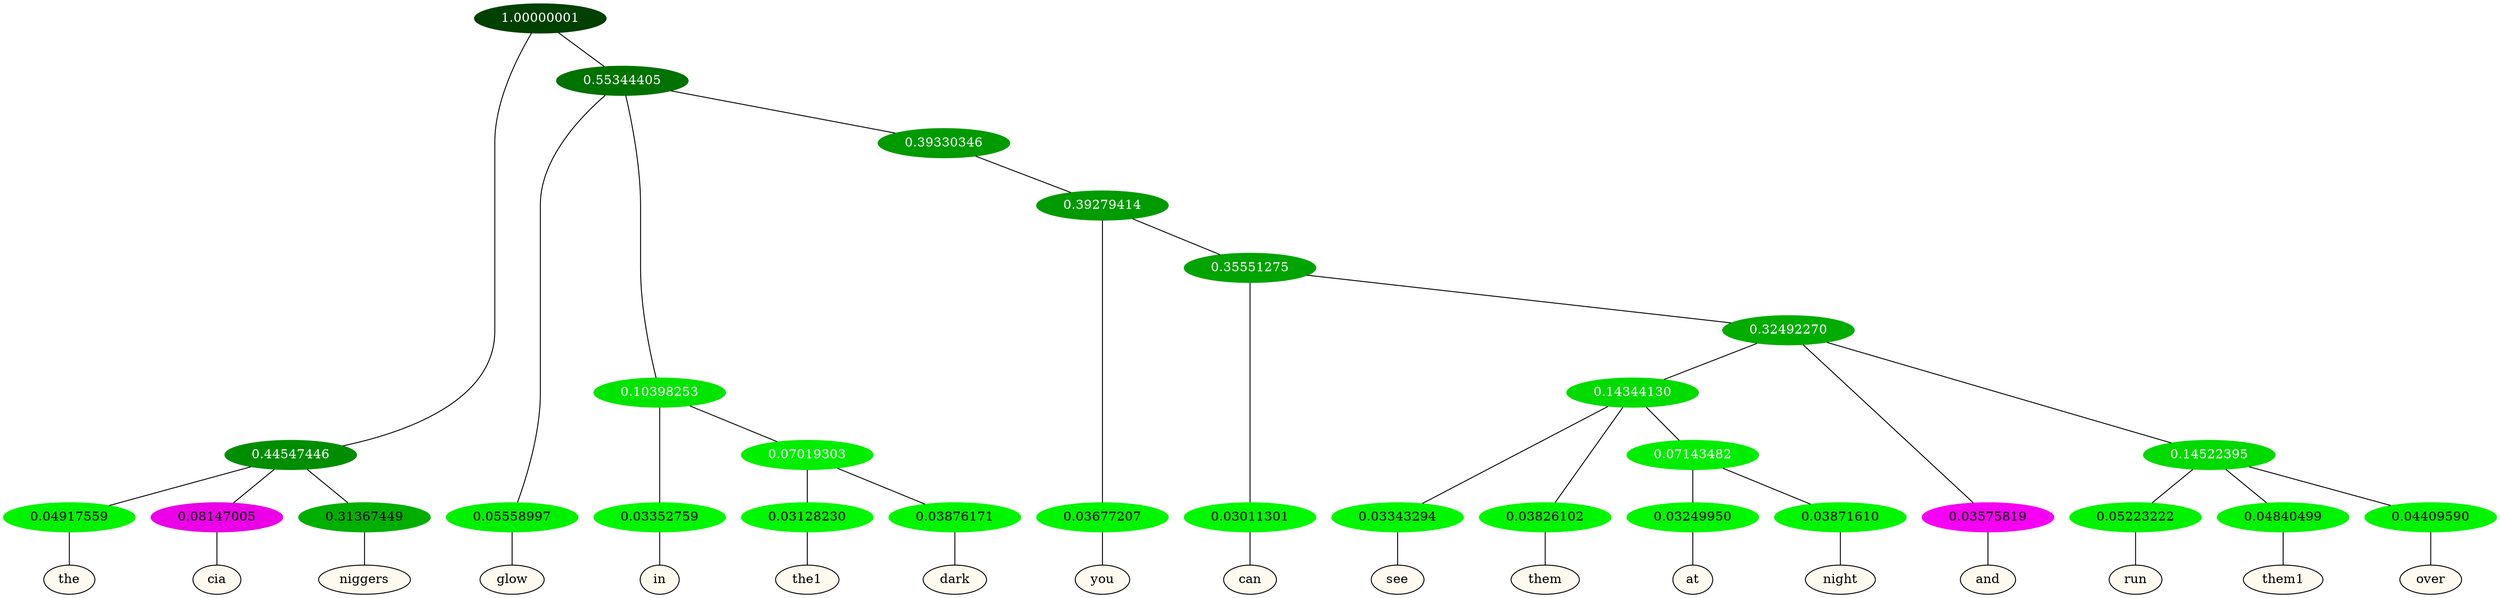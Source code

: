 graph {
	node [format=png height=0.15 nodesep=0.001 ordering=out overlap=prism overlap_scaling=0.01 ranksep=0.001 ratio=0.2 style=filled width=0.15]
	{
		rank=same
		a_w_3 [label=the color=black fillcolor=floralwhite style="filled,solid"]
		a_w_4 [label=cia color=black fillcolor=floralwhite style="filled,solid"]
		a_w_5 [label=niggers color=black fillcolor=floralwhite style="filled,solid"]
		a_w_6 [label=glow color=black fillcolor=floralwhite style="filled,solid"]
		a_w_9 [label=in color=black fillcolor=floralwhite style="filled,solid"]
		a_w_12 [label=the1 color=black fillcolor=floralwhite style="filled,solid"]
		a_w_13 [label=dark color=black fillcolor=floralwhite style="filled,solid"]
		a_w_14 [label=you color=black fillcolor=floralwhite style="filled,solid"]
		a_w_16 [label=can color=black fillcolor=floralwhite style="filled,solid"]
		a_w_21 [label=see color=black fillcolor=floralwhite style="filled,solid"]
		a_w_22 [label=them color=black fillcolor=floralwhite style="filled,solid"]
		a_w_27 [label=at color=black fillcolor=floralwhite style="filled,solid"]
		a_w_28 [label=night color=black fillcolor=floralwhite style="filled,solid"]
		a_w_19 [label=and color=black fillcolor=floralwhite style="filled,solid"]
		a_w_24 [label=run color=black fillcolor=floralwhite style="filled,solid"]
		a_w_25 [label=them1 color=black fillcolor=floralwhite style="filled,solid"]
		a_w_26 [label=over color=black fillcolor=floralwhite style="filled,solid"]
	}
	a_n_3 -- a_w_3
	a_n_4 -- a_w_4
	a_n_5 -- a_w_5
	a_n_6 -- a_w_6
	a_n_9 -- a_w_9
	a_n_12 -- a_w_12
	a_n_13 -- a_w_13
	a_n_14 -- a_w_14
	a_n_16 -- a_w_16
	a_n_21 -- a_w_21
	a_n_22 -- a_w_22
	a_n_27 -- a_w_27
	a_n_28 -- a_w_28
	a_n_19 -- a_w_19
	a_n_24 -- a_w_24
	a_n_25 -- a_w_25
	a_n_26 -- a_w_26
	{
		rank=same
		a_n_3 [label=0.04917559 color="0.334 1.000 0.951" fontcolor=black]
		a_n_4 [label=0.08147005 color="0.835 1.000 0.919" fontcolor=black]
		a_n_5 [label=0.31367449 color="0.334 1.000 0.686" fontcolor=black]
		a_n_6 [label=0.05558997 color="0.334 1.000 0.944" fontcolor=black]
		a_n_9 [label=0.03352759 color="0.334 1.000 0.966" fontcolor=black]
		a_n_12 [label=0.03128230 color="0.334 1.000 0.969" fontcolor=black]
		a_n_13 [label=0.03876171 color="0.334 1.000 0.961" fontcolor=black]
		a_n_14 [label=0.03677207 color="0.334 1.000 0.963" fontcolor=black]
		a_n_16 [label=0.03011301 color="0.334 1.000 0.970" fontcolor=black]
		a_n_21 [label=0.03343294 color="0.334 1.000 0.967" fontcolor=black]
		a_n_22 [label=0.03826102 color="0.334 1.000 0.962" fontcolor=black]
		a_n_27 [label=0.03249950 color="0.334 1.000 0.968" fontcolor=black]
		a_n_28 [label=0.03871610 color="0.334 1.000 0.961" fontcolor=black]
		a_n_19 [label=0.03575819 color="0.835 1.000 0.964" fontcolor=black]
		a_n_24 [label=0.05223222 color="0.334 1.000 0.948" fontcolor=black]
		a_n_25 [label=0.04840499 color="0.334 1.000 0.952" fontcolor=black]
		a_n_26 [label=0.04409590 color="0.334 1.000 0.956" fontcolor=black]
	}
	a_n_0 [label=1.00000001 color="0.334 1.000 0.250" fontcolor=grey99]
	a_n_1 [label=0.44547446 color="0.334 1.000 0.555" fontcolor=grey99]
	a_n_0 -- a_n_1
	a_n_2 [label=0.55344405 color="0.334 1.000 0.447" fontcolor=grey99]
	a_n_0 -- a_n_2
	a_n_1 -- a_n_3
	a_n_1 -- a_n_4
	a_n_1 -- a_n_5
	a_n_2 -- a_n_6
	a_n_7 [label=0.10398253 color="0.334 1.000 0.896" fontcolor=grey99]
	a_n_2 -- a_n_7
	a_n_8 [label=0.39330346 color="0.334 1.000 0.607" fontcolor=grey99]
	a_n_2 -- a_n_8
	a_n_7 -- a_n_9
	a_n_10 [label=0.07019303 color="0.334 1.000 0.930" fontcolor=grey99]
	a_n_7 -- a_n_10
	a_n_11 [label=0.39279414 color="0.334 1.000 0.607" fontcolor=grey99]
	a_n_8 -- a_n_11
	a_n_10 -- a_n_12
	a_n_10 -- a_n_13
	a_n_11 -- a_n_14
	a_n_15 [label=0.35551275 color="0.334 1.000 0.644" fontcolor=grey99]
	a_n_11 -- a_n_15
	a_n_15 -- a_n_16
	a_n_17 [label=0.32492270 color="0.334 1.000 0.675" fontcolor=grey99]
	a_n_15 -- a_n_17
	a_n_18 [label=0.14344130 color="0.334 1.000 0.857" fontcolor=grey99]
	a_n_17 -- a_n_18
	a_n_17 -- a_n_19
	a_n_20 [label=0.14522395 color="0.334 1.000 0.855" fontcolor=grey99]
	a_n_17 -- a_n_20
	a_n_18 -- a_n_21
	a_n_18 -- a_n_22
	a_n_23 [label=0.07143482 color="0.334 1.000 0.929" fontcolor=grey99]
	a_n_18 -- a_n_23
	a_n_20 -- a_n_24
	a_n_20 -- a_n_25
	a_n_20 -- a_n_26
	a_n_23 -- a_n_27
	a_n_23 -- a_n_28
}

